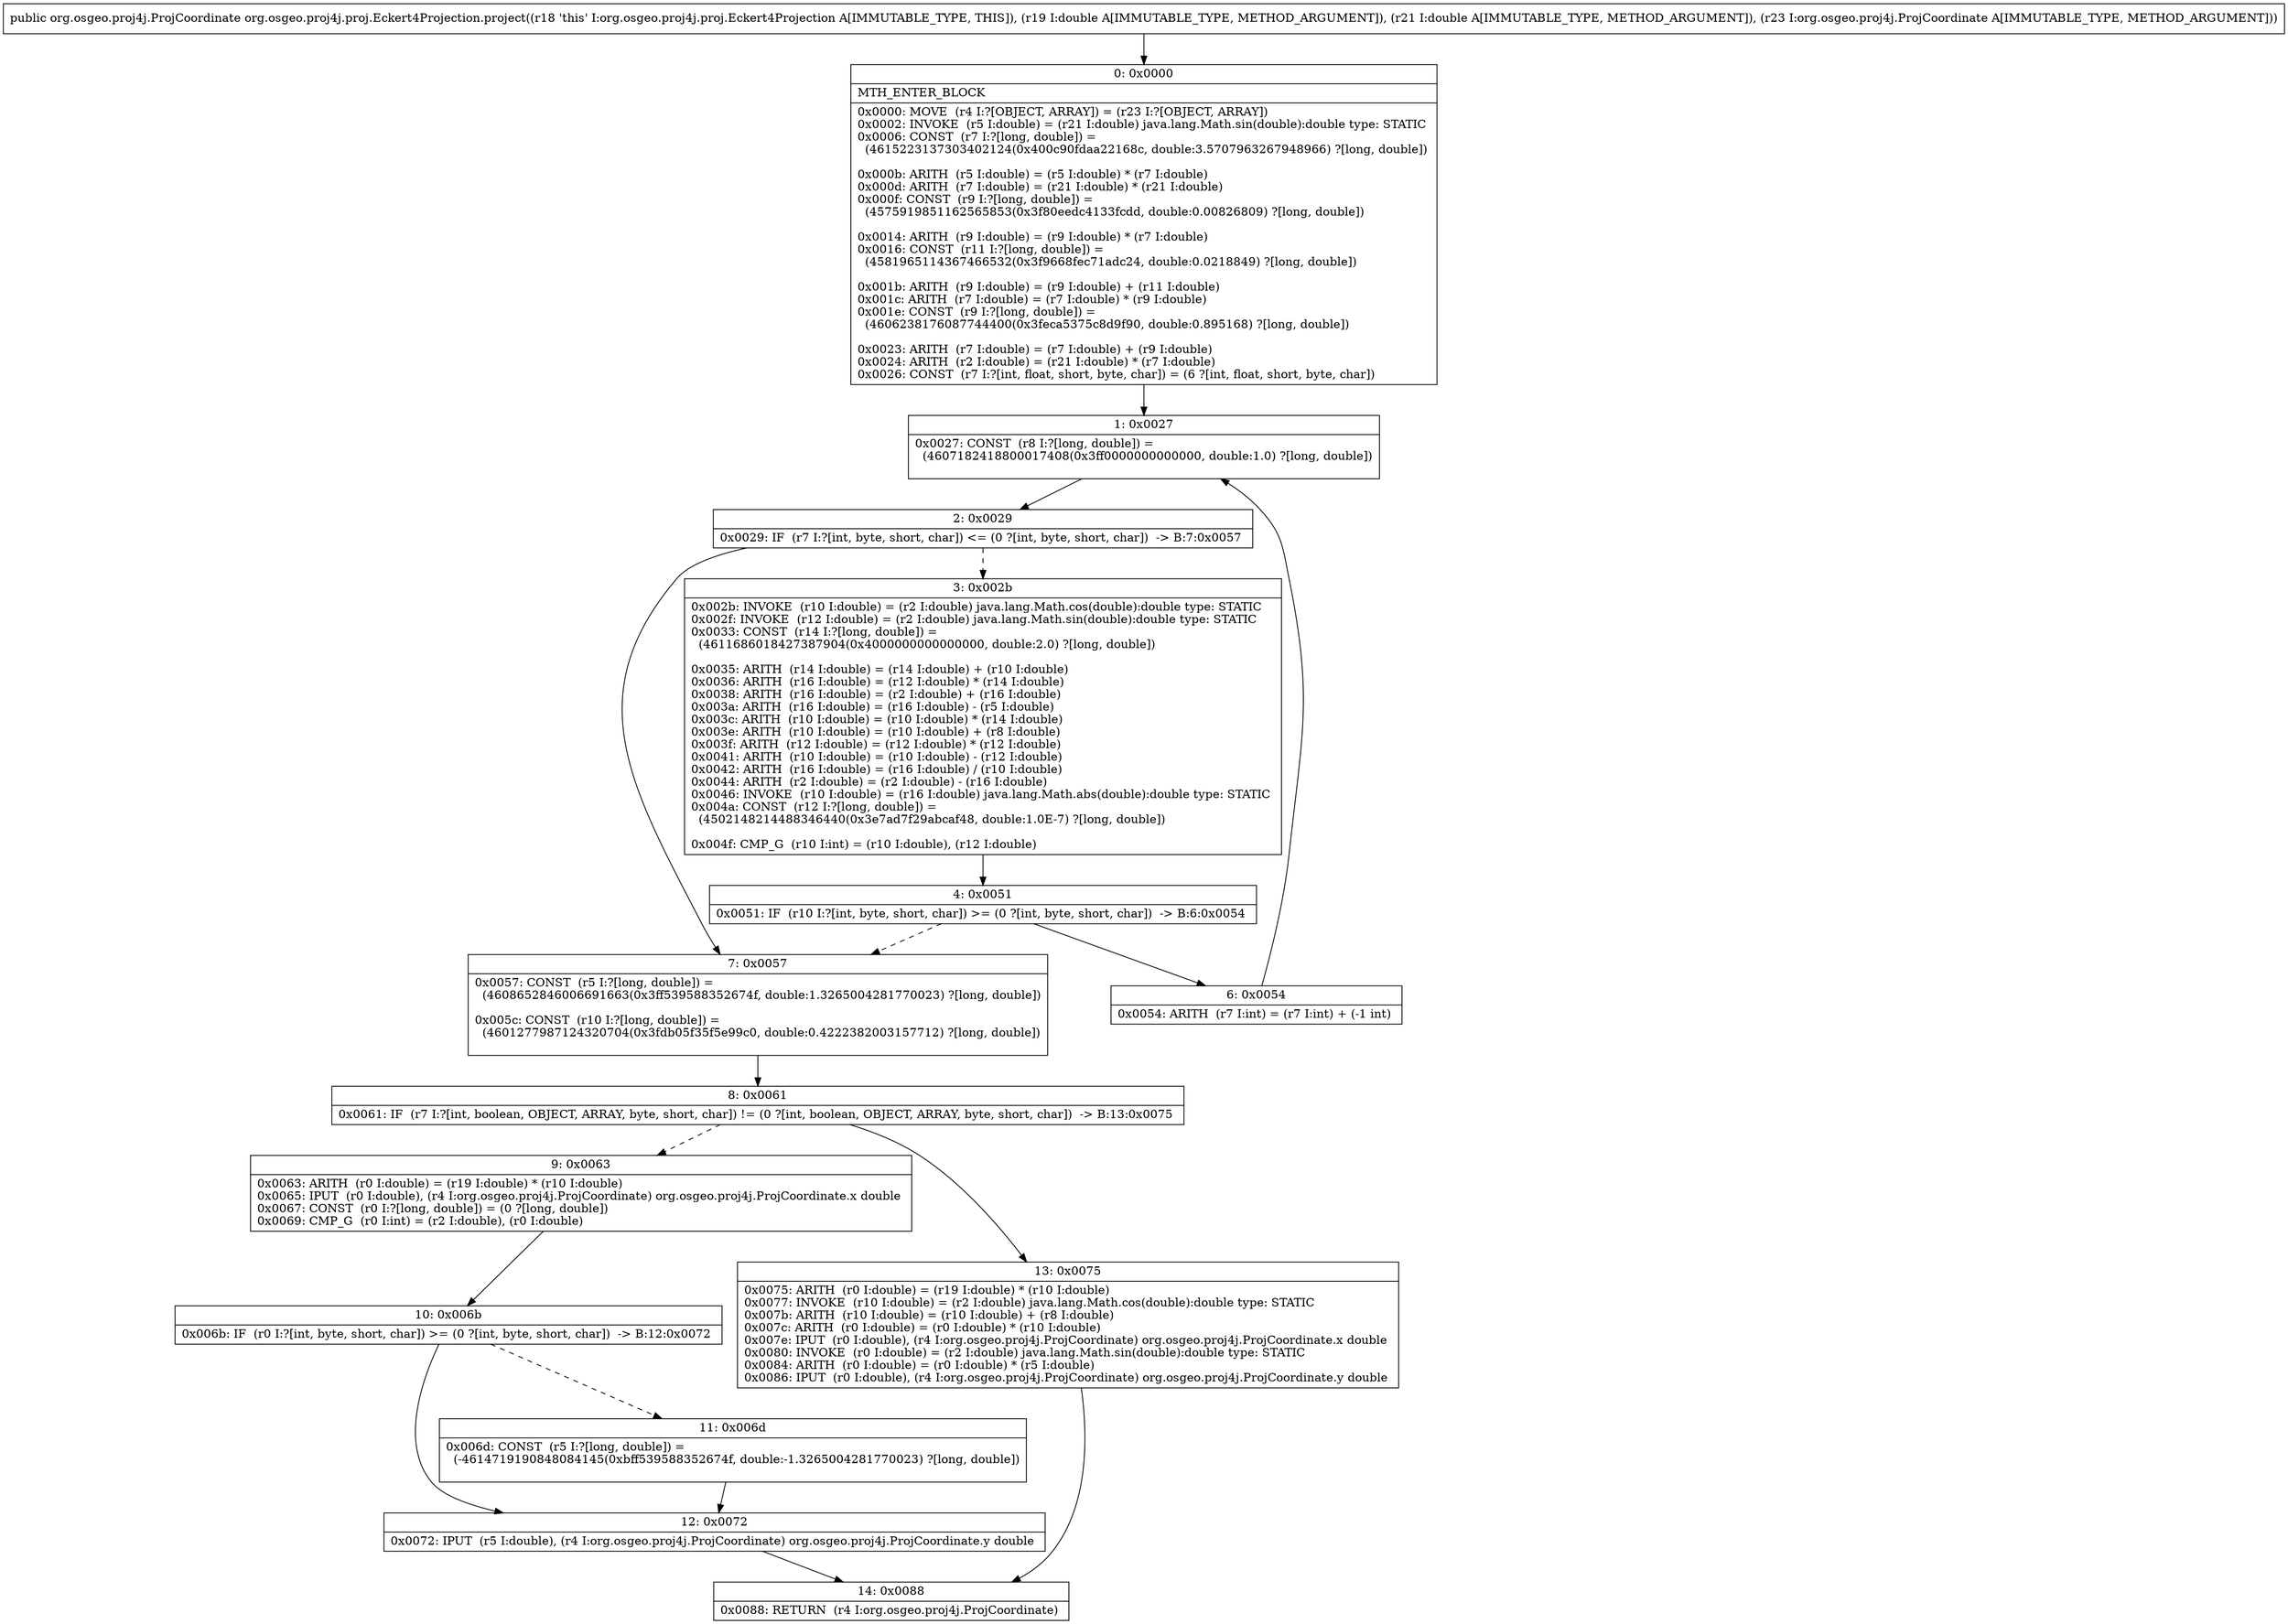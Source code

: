 digraph "CFG fororg.osgeo.proj4j.proj.Eckert4Projection.project(DDLorg\/osgeo\/proj4j\/ProjCoordinate;)Lorg\/osgeo\/proj4j\/ProjCoordinate;" {
Node_0 [shape=record,label="{0\:\ 0x0000|MTH_ENTER_BLOCK\l|0x0000: MOVE  (r4 I:?[OBJECT, ARRAY]) = (r23 I:?[OBJECT, ARRAY]) \l0x0002: INVOKE  (r5 I:double) = (r21 I:double) java.lang.Math.sin(double):double type: STATIC \l0x0006: CONST  (r7 I:?[long, double]) = \l  (4615223137303402124(0x400c90fdaa22168c, double:3.5707963267948966) ?[long, double])\l \l0x000b: ARITH  (r5 I:double) = (r5 I:double) * (r7 I:double) \l0x000d: ARITH  (r7 I:double) = (r21 I:double) * (r21 I:double) \l0x000f: CONST  (r9 I:?[long, double]) = \l  (4575919851162565853(0x3f80eedc4133fcdd, double:0.00826809) ?[long, double])\l \l0x0014: ARITH  (r9 I:double) = (r9 I:double) * (r7 I:double) \l0x0016: CONST  (r11 I:?[long, double]) = \l  (4581965114367466532(0x3f9668fec71adc24, double:0.0218849) ?[long, double])\l \l0x001b: ARITH  (r9 I:double) = (r9 I:double) + (r11 I:double) \l0x001c: ARITH  (r7 I:double) = (r7 I:double) * (r9 I:double) \l0x001e: CONST  (r9 I:?[long, double]) = \l  (4606238176087744400(0x3feca5375c8d9f90, double:0.895168) ?[long, double])\l \l0x0023: ARITH  (r7 I:double) = (r7 I:double) + (r9 I:double) \l0x0024: ARITH  (r2 I:double) = (r21 I:double) * (r7 I:double) \l0x0026: CONST  (r7 I:?[int, float, short, byte, char]) = (6 ?[int, float, short, byte, char]) \l}"];
Node_1 [shape=record,label="{1\:\ 0x0027|0x0027: CONST  (r8 I:?[long, double]) = \l  (4607182418800017408(0x3ff0000000000000, double:1.0) ?[long, double])\l \l}"];
Node_2 [shape=record,label="{2\:\ 0x0029|0x0029: IF  (r7 I:?[int, byte, short, char]) \<= (0 ?[int, byte, short, char])  \-\> B:7:0x0057 \l}"];
Node_3 [shape=record,label="{3\:\ 0x002b|0x002b: INVOKE  (r10 I:double) = (r2 I:double) java.lang.Math.cos(double):double type: STATIC \l0x002f: INVOKE  (r12 I:double) = (r2 I:double) java.lang.Math.sin(double):double type: STATIC \l0x0033: CONST  (r14 I:?[long, double]) = \l  (4611686018427387904(0x4000000000000000, double:2.0) ?[long, double])\l \l0x0035: ARITH  (r14 I:double) = (r14 I:double) + (r10 I:double) \l0x0036: ARITH  (r16 I:double) = (r12 I:double) * (r14 I:double) \l0x0038: ARITH  (r16 I:double) = (r2 I:double) + (r16 I:double) \l0x003a: ARITH  (r16 I:double) = (r16 I:double) \- (r5 I:double) \l0x003c: ARITH  (r10 I:double) = (r10 I:double) * (r14 I:double) \l0x003e: ARITH  (r10 I:double) = (r10 I:double) + (r8 I:double) \l0x003f: ARITH  (r12 I:double) = (r12 I:double) * (r12 I:double) \l0x0041: ARITH  (r10 I:double) = (r10 I:double) \- (r12 I:double) \l0x0042: ARITH  (r16 I:double) = (r16 I:double) \/ (r10 I:double) \l0x0044: ARITH  (r2 I:double) = (r2 I:double) \- (r16 I:double) \l0x0046: INVOKE  (r10 I:double) = (r16 I:double) java.lang.Math.abs(double):double type: STATIC \l0x004a: CONST  (r12 I:?[long, double]) = \l  (4502148214488346440(0x3e7ad7f29abcaf48, double:1.0E\-7) ?[long, double])\l \l0x004f: CMP_G  (r10 I:int) = (r10 I:double), (r12 I:double) \l}"];
Node_4 [shape=record,label="{4\:\ 0x0051|0x0051: IF  (r10 I:?[int, byte, short, char]) \>= (0 ?[int, byte, short, char])  \-\> B:6:0x0054 \l}"];
Node_6 [shape=record,label="{6\:\ 0x0054|0x0054: ARITH  (r7 I:int) = (r7 I:int) + (\-1 int) \l}"];
Node_7 [shape=record,label="{7\:\ 0x0057|0x0057: CONST  (r5 I:?[long, double]) = \l  (4608652846006691663(0x3ff539588352674f, double:1.3265004281770023) ?[long, double])\l \l0x005c: CONST  (r10 I:?[long, double]) = \l  (4601277987124320704(0x3fdb05f35f5e99c0, double:0.4222382003157712) ?[long, double])\l \l}"];
Node_8 [shape=record,label="{8\:\ 0x0061|0x0061: IF  (r7 I:?[int, boolean, OBJECT, ARRAY, byte, short, char]) != (0 ?[int, boolean, OBJECT, ARRAY, byte, short, char])  \-\> B:13:0x0075 \l}"];
Node_9 [shape=record,label="{9\:\ 0x0063|0x0063: ARITH  (r0 I:double) = (r19 I:double) * (r10 I:double) \l0x0065: IPUT  (r0 I:double), (r4 I:org.osgeo.proj4j.ProjCoordinate) org.osgeo.proj4j.ProjCoordinate.x double \l0x0067: CONST  (r0 I:?[long, double]) = (0 ?[long, double]) \l0x0069: CMP_G  (r0 I:int) = (r2 I:double), (r0 I:double) \l}"];
Node_10 [shape=record,label="{10\:\ 0x006b|0x006b: IF  (r0 I:?[int, byte, short, char]) \>= (0 ?[int, byte, short, char])  \-\> B:12:0x0072 \l}"];
Node_11 [shape=record,label="{11\:\ 0x006d|0x006d: CONST  (r5 I:?[long, double]) = \l  (\-4614719190848084145(0xbff539588352674f, double:\-1.3265004281770023) ?[long, double])\l \l}"];
Node_12 [shape=record,label="{12\:\ 0x0072|0x0072: IPUT  (r5 I:double), (r4 I:org.osgeo.proj4j.ProjCoordinate) org.osgeo.proj4j.ProjCoordinate.y double \l}"];
Node_13 [shape=record,label="{13\:\ 0x0075|0x0075: ARITH  (r0 I:double) = (r19 I:double) * (r10 I:double) \l0x0077: INVOKE  (r10 I:double) = (r2 I:double) java.lang.Math.cos(double):double type: STATIC \l0x007b: ARITH  (r10 I:double) = (r10 I:double) + (r8 I:double) \l0x007c: ARITH  (r0 I:double) = (r0 I:double) * (r10 I:double) \l0x007e: IPUT  (r0 I:double), (r4 I:org.osgeo.proj4j.ProjCoordinate) org.osgeo.proj4j.ProjCoordinate.x double \l0x0080: INVOKE  (r0 I:double) = (r2 I:double) java.lang.Math.sin(double):double type: STATIC \l0x0084: ARITH  (r0 I:double) = (r0 I:double) * (r5 I:double) \l0x0086: IPUT  (r0 I:double), (r4 I:org.osgeo.proj4j.ProjCoordinate) org.osgeo.proj4j.ProjCoordinate.y double \l}"];
Node_14 [shape=record,label="{14\:\ 0x0088|0x0088: RETURN  (r4 I:org.osgeo.proj4j.ProjCoordinate) \l}"];
MethodNode[shape=record,label="{public org.osgeo.proj4j.ProjCoordinate org.osgeo.proj4j.proj.Eckert4Projection.project((r18 'this' I:org.osgeo.proj4j.proj.Eckert4Projection A[IMMUTABLE_TYPE, THIS]), (r19 I:double A[IMMUTABLE_TYPE, METHOD_ARGUMENT]), (r21 I:double A[IMMUTABLE_TYPE, METHOD_ARGUMENT]), (r23 I:org.osgeo.proj4j.ProjCoordinate A[IMMUTABLE_TYPE, METHOD_ARGUMENT])) }"];
MethodNode -> Node_0;
Node_0 -> Node_1;
Node_1 -> Node_2;
Node_2 -> Node_3[style=dashed];
Node_2 -> Node_7;
Node_3 -> Node_4;
Node_4 -> Node_6;
Node_4 -> Node_7[style=dashed];
Node_6 -> Node_1;
Node_7 -> Node_8;
Node_8 -> Node_9[style=dashed];
Node_8 -> Node_13;
Node_9 -> Node_10;
Node_10 -> Node_11[style=dashed];
Node_10 -> Node_12;
Node_11 -> Node_12;
Node_12 -> Node_14;
Node_13 -> Node_14;
}

